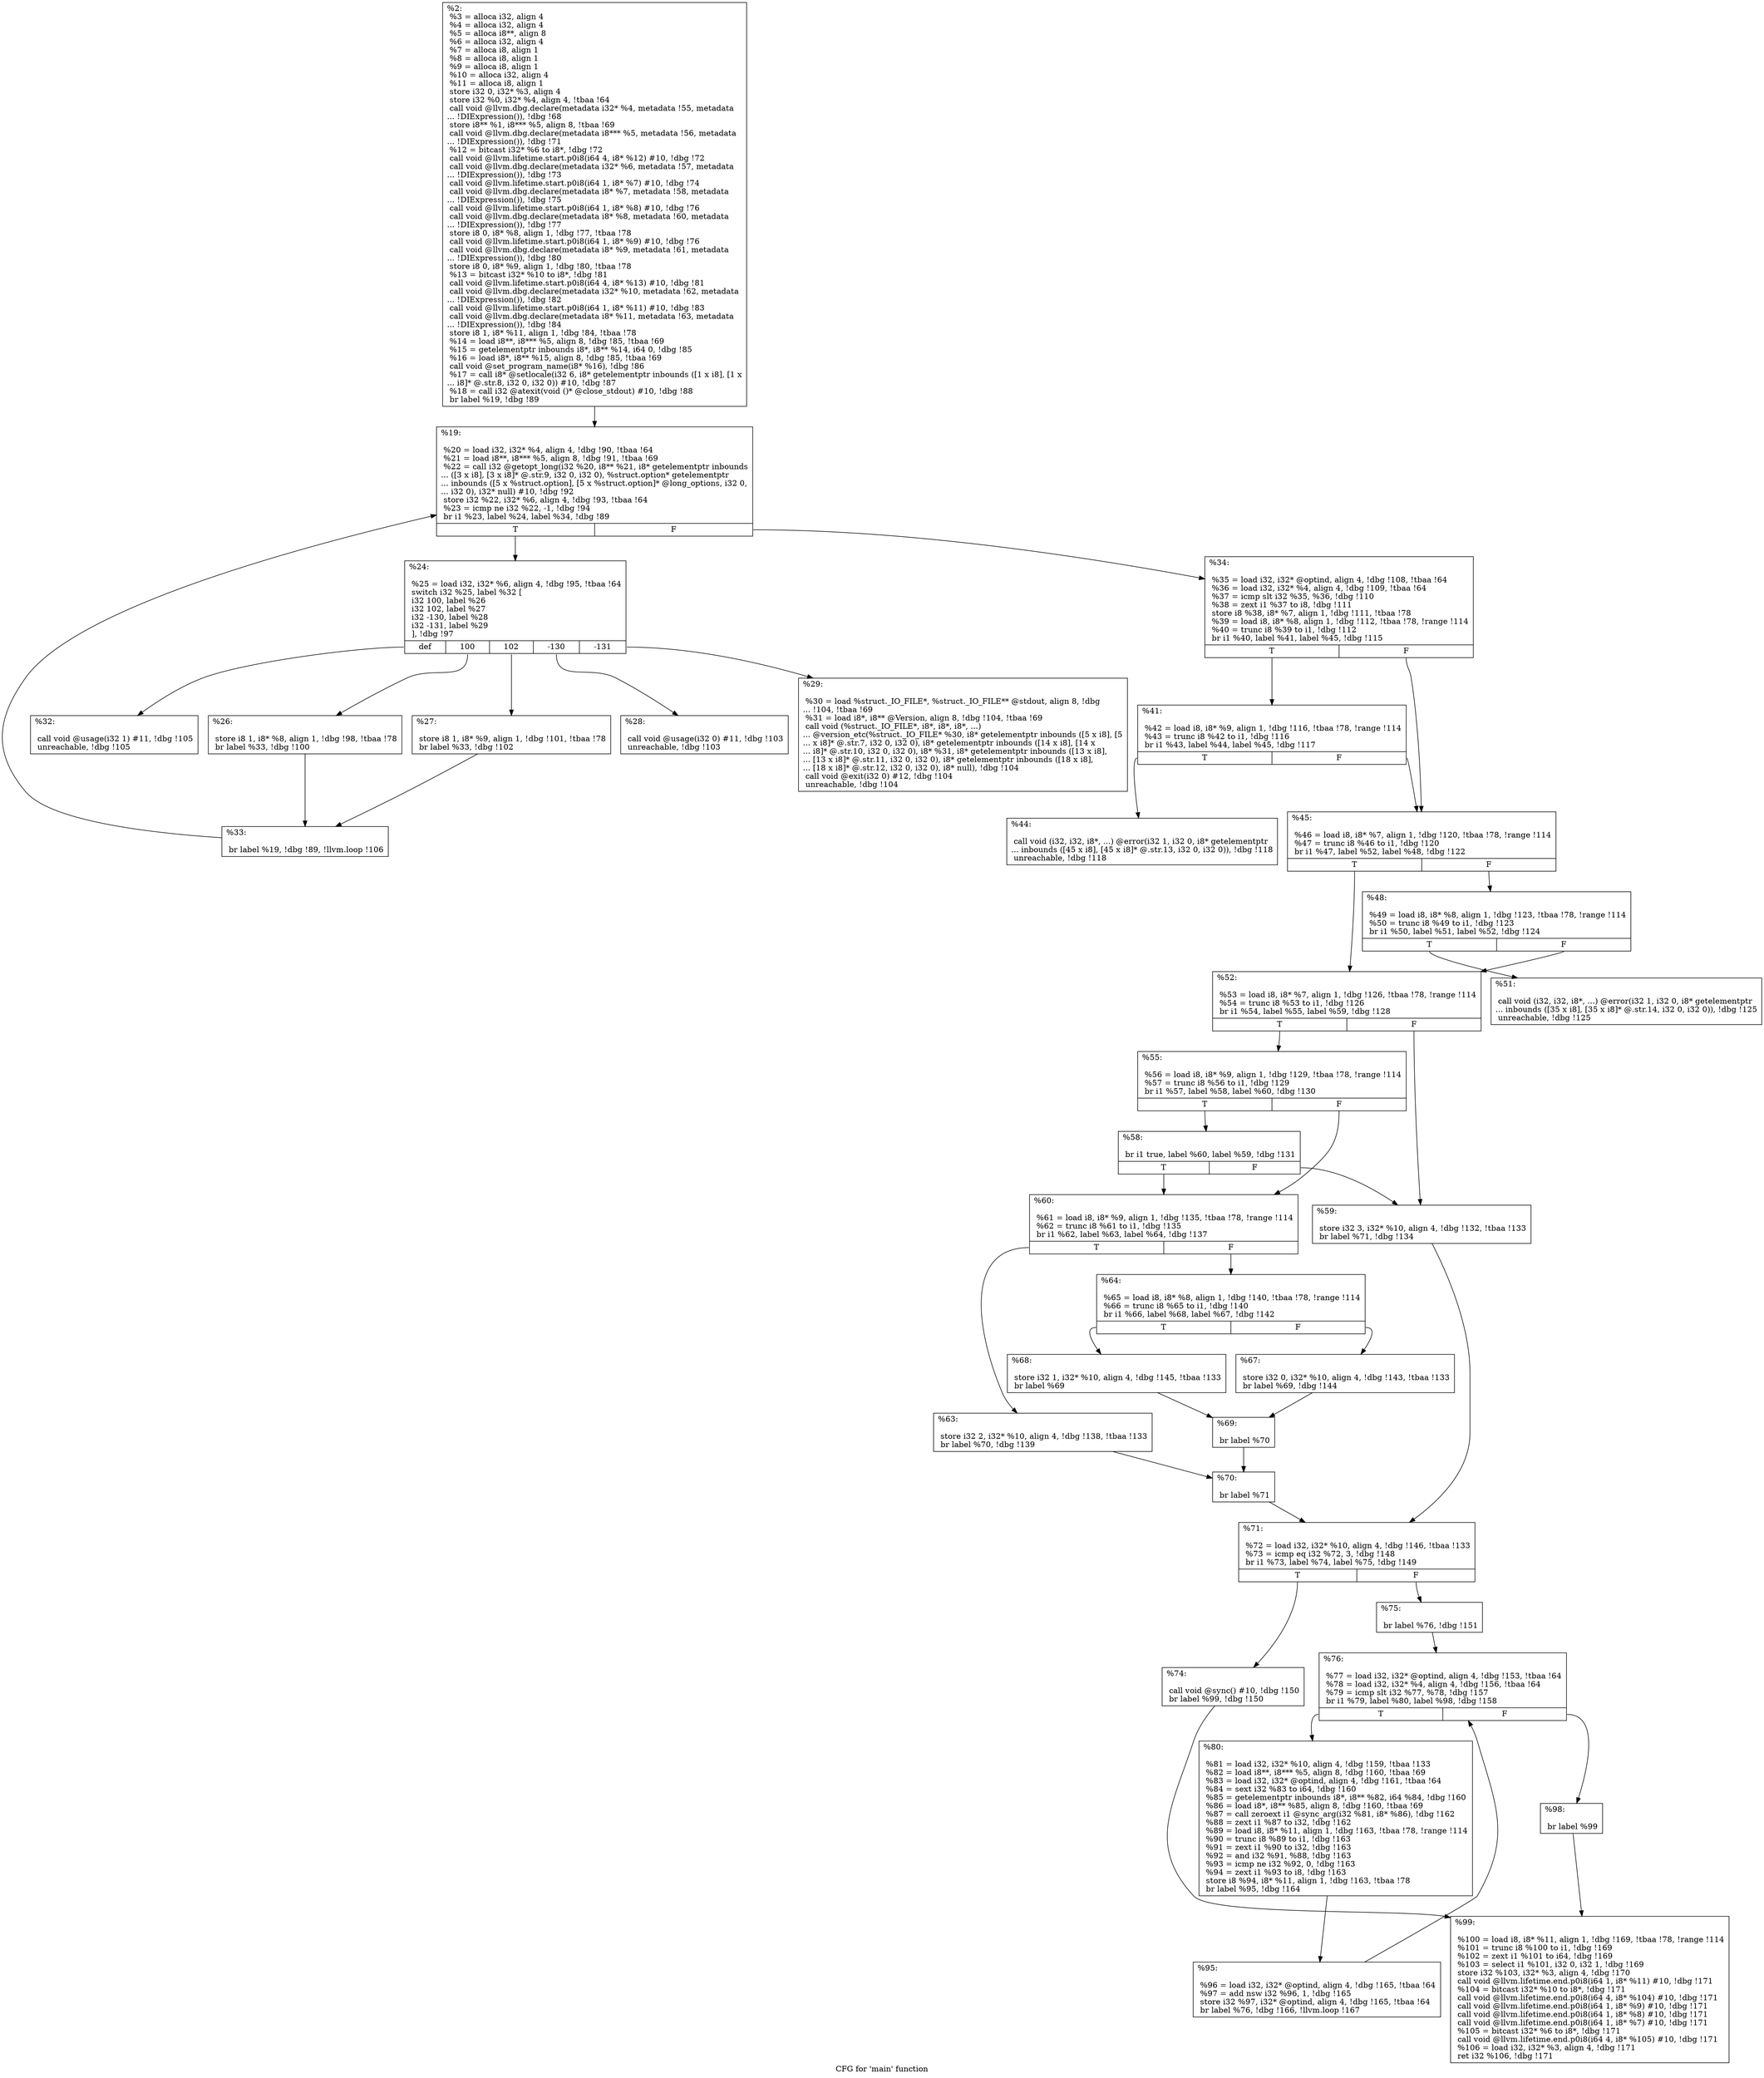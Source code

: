 digraph "CFG for 'main' function" {
	label="CFG for 'main' function";

	Node0x1f3e1e0 [shape=record,label="{%2:\l  %3 = alloca i32, align 4\l  %4 = alloca i32, align 4\l  %5 = alloca i8**, align 8\l  %6 = alloca i32, align 4\l  %7 = alloca i8, align 1\l  %8 = alloca i8, align 1\l  %9 = alloca i8, align 1\l  %10 = alloca i32, align 4\l  %11 = alloca i8, align 1\l  store i32 0, i32* %3, align 4\l  store i32 %0, i32* %4, align 4, !tbaa !64\l  call void @llvm.dbg.declare(metadata i32* %4, metadata !55, metadata\l... !DIExpression()), !dbg !68\l  store i8** %1, i8*** %5, align 8, !tbaa !69\l  call void @llvm.dbg.declare(metadata i8*** %5, metadata !56, metadata\l... !DIExpression()), !dbg !71\l  %12 = bitcast i32* %6 to i8*, !dbg !72\l  call void @llvm.lifetime.start.p0i8(i64 4, i8* %12) #10, !dbg !72\l  call void @llvm.dbg.declare(metadata i32* %6, metadata !57, metadata\l... !DIExpression()), !dbg !73\l  call void @llvm.lifetime.start.p0i8(i64 1, i8* %7) #10, !dbg !74\l  call void @llvm.dbg.declare(metadata i8* %7, metadata !58, metadata\l... !DIExpression()), !dbg !75\l  call void @llvm.lifetime.start.p0i8(i64 1, i8* %8) #10, !dbg !76\l  call void @llvm.dbg.declare(metadata i8* %8, metadata !60, metadata\l... !DIExpression()), !dbg !77\l  store i8 0, i8* %8, align 1, !dbg !77, !tbaa !78\l  call void @llvm.lifetime.start.p0i8(i64 1, i8* %9) #10, !dbg !76\l  call void @llvm.dbg.declare(metadata i8* %9, metadata !61, metadata\l... !DIExpression()), !dbg !80\l  store i8 0, i8* %9, align 1, !dbg !80, !tbaa !78\l  %13 = bitcast i32* %10 to i8*, !dbg !81\l  call void @llvm.lifetime.start.p0i8(i64 4, i8* %13) #10, !dbg !81\l  call void @llvm.dbg.declare(metadata i32* %10, metadata !62, metadata\l... !DIExpression()), !dbg !82\l  call void @llvm.lifetime.start.p0i8(i64 1, i8* %11) #10, !dbg !83\l  call void @llvm.dbg.declare(metadata i8* %11, metadata !63, metadata\l... !DIExpression()), !dbg !84\l  store i8 1, i8* %11, align 1, !dbg !84, !tbaa !78\l  %14 = load i8**, i8*** %5, align 8, !dbg !85, !tbaa !69\l  %15 = getelementptr inbounds i8*, i8** %14, i64 0, !dbg !85\l  %16 = load i8*, i8** %15, align 8, !dbg !85, !tbaa !69\l  call void @set_program_name(i8* %16), !dbg !86\l  %17 = call i8* @setlocale(i32 6, i8* getelementptr inbounds ([1 x i8], [1 x\l... i8]* @.str.8, i32 0, i32 0)) #10, !dbg !87\l  %18 = call i32 @atexit(void ()* @close_stdout) #10, !dbg !88\l  br label %19, !dbg !89\l}"];
	Node0x1f3e1e0 -> Node0x1f3e230;
	Node0x1f3e230 [shape=record,label="{%19:\l\l  %20 = load i32, i32* %4, align 4, !dbg !90, !tbaa !64\l  %21 = load i8**, i8*** %5, align 8, !dbg !91, !tbaa !69\l  %22 = call i32 @getopt_long(i32 %20, i8** %21, i8* getelementptr inbounds\l... ([3 x i8], [3 x i8]* @.str.9, i32 0, i32 0), %struct.option* getelementptr\l... inbounds ([5 x %struct.option], [5 x %struct.option]* @long_options, i32 0,\l... i32 0), i32* null) #10, !dbg !92\l  store i32 %22, i32* %6, align 4, !dbg !93, !tbaa !64\l  %23 = icmp ne i32 %22, -1, !dbg !94\l  br i1 %23, label %24, label %34, !dbg !89\l|{<s0>T|<s1>F}}"];
	Node0x1f3e230:s0 -> Node0x1f3e280;
	Node0x1f3e230:s1 -> Node0x1f3e4b0;
	Node0x1f3e280 [shape=record,label="{%24:\l\l  %25 = load i32, i32* %6, align 4, !dbg !95, !tbaa !64\l  switch i32 %25, label %32 [\l    i32 100, label %26\l    i32 102, label %27\l    i32 -130, label %28\l    i32 -131, label %29\l  ], !dbg !97\l|{<s0>def|<s1>100|<s2>102|<s3>-130|<s4>-131}}"];
	Node0x1f3e280:s0 -> Node0x1f3e410;
	Node0x1f3e280:s1 -> Node0x1f3e2d0;
	Node0x1f3e280:s2 -> Node0x1f3e320;
	Node0x1f3e280:s3 -> Node0x1f3e370;
	Node0x1f3e280:s4 -> Node0x1f3e3c0;
	Node0x1f3e2d0 [shape=record,label="{%26:\l\l  store i8 1, i8* %8, align 1, !dbg !98, !tbaa !78\l  br label %33, !dbg !100\l}"];
	Node0x1f3e2d0 -> Node0x1f3e460;
	Node0x1f3e320 [shape=record,label="{%27:\l\l  store i8 1, i8* %9, align 1, !dbg !101, !tbaa !78\l  br label %33, !dbg !102\l}"];
	Node0x1f3e320 -> Node0x1f3e460;
	Node0x1f3e370 [shape=record,label="{%28:\l\l  call void @usage(i32 0) #11, !dbg !103\l  unreachable, !dbg !103\l}"];
	Node0x1f3e3c0 [shape=record,label="{%29:\l\l  %30 = load %struct._IO_FILE*, %struct._IO_FILE** @stdout, align 8, !dbg\l... !104, !tbaa !69\l  %31 = load i8*, i8** @Version, align 8, !dbg !104, !tbaa !69\l  call void (%struct._IO_FILE*, i8*, i8*, i8*, ...)\l... @version_etc(%struct._IO_FILE* %30, i8* getelementptr inbounds ([5 x i8], [5\l... x i8]* @.str.7, i32 0, i32 0), i8* getelementptr inbounds ([14 x i8], [14 x\l... i8]* @.str.10, i32 0, i32 0), i8* %31, i8* getelementptr inbounds ([13 x i8],\l... [13 x i8]* @.str.11, i32 0, i32 0), i8* getelementptr inbounds ([18 x i8],\l... [18 x i8]* @.str.12, i32 0, i32 0), i8* null), !dbg !104\l  call void @exit(i32 0) #12, !dbg !104\l  unreachable, !dbg !104\l}"];
	Node0x1f3e410 [shape=record,label="{%32:\l\l  call void @usage(i32 1) #11, !dbg !105\l  unreachable, !dbg !105\l}"];
	Node0x1f3e460 [shape=record,label="{%33:\l\l  br label %19, !dbg !89, !llvm.loop !106\l}"];
	Node0x1f3e460 -> Node0x1f3e230;
	Node0x1f3e4b0 [shape=record,label="{%34:\l\l  %35 = load i32, i32* @optind, align 4, !dbg !108, !tbaa !64\l  %36 = load i32, i32* %4, align 4, !dbg !109, !tbaa !64\l  %37 = icmp slt i32 %35, %36, !dbg !110\l  %38 = zext i1 %37 to i8, !dbg !111\l  store i8 %38, i8* %7, align 1, !dbg !111, !tbaa !78\l  %39 = load i8, i8* %8, align 1, !dbg !112, !tbaa !78, !range !114\l  %40 = trunc i8 %39 to i1, !dbg !112\l  br i1 %40, label %41, label %45, !dbg !115\l|{<s0>T|<s1>F}}"];
	Node0x1f3e4b0:s0 -> Node0x1f3e500;
	Node0x1f3e4b0:s1 -> Node0x1f3e5a0;
	Node0x1f3e500 [shape=record,label="{%41:\l\l  %42 = load i8, i8* %9, align 1, !dbg !116, !tbaa !78, !range !114\l  %43 = trunc i8 %42 to i1, !dbg !116\l  br i1 %43, label %44, label %45, !dbg !117\l|{<s0>T|<s1>F}}"];
	Node0x1f3e500:s0 -> Node0x1f3e550;
	Node0x1f3e500:s1 -> Node0x1f3e5a0;
	Node0x1f3e550 [shape=record,label="{%44:\l\l  call void (i32, i32, i8*, ...) @error(i32 1, i32 0, i8* getelementptr\l... inbounds ([45 x i8], [45 x i8]* @.str.13, i32 0, i32 0)), !dbg !118\l  unreachable, !dbg !118\l}"];
	Node0x1f3e5a0 [shape=record,label="{%45:\l\l  %46 = load i8, i8* %7, align 1, !dbg !120, !tbaa !78, !range !114\l  %47 = trunc i8 %46 to i1, !dbg !120\l  br i1 %47, label %52, label %48, !dbg !122\l|{<s0>T|<s1>F}}"];
	Node0x1f3e5a0:s0 -> Node0x1f3e690;
	Node0x1f3e5a0:s1 -> Node0x1f3e5f0;
	Node0x1f3e5f0 [shape=record,label="{%48:\l\l  %49 = load i8, i8* %8, align 1, !dbg !123, !tbaa !78, !range !114\l  %50 = trunc i8 %49 to i1, !dbg !123\l  br i1 %50, label %51, label %52, !dbg !124\l|{<s0>T|<s1>F}}"];
	Node0x1f3e5f0:s0 -> Node0x1f3e640;
	Node0x1f3e5f0:s1 -> Node0x1f3e690;
	Node0x1f3e640 [shape=record,label="{%51:\l\l  call void (i32, i32, i8*, ...) @error(i32 1, i32 0, i8* getelementptr\l... inbounds ([35 x i8], [35 x i8]* @.str.14, i32 0, i32 0)), !dbg !125\l  unreachable, !dbg !125\l}"];
	Node0x1f3e690 [shape=record,label="{%52:\l\l  %53 = load i8, i8* %7, align 1, !dbg !126, !tbaa !78, !range !114\l  %54 = trunc i8 %53 to i1, !dbg !126\l  br i1 %54, label %55, label %59, !dbg !128\l|{<s0>T|<s1>F}}"];
	Node0x1f3e690:s0 -> Node0x1f3e6e0;
	Node0x1f3e690:s1 -> Node0x1f3e780;
	Node0x1f3e6e0 [shape=record,label="{%55:\l\l  %56 = load i8, i8* %9, align 1, !dbg !129, !tbaa !78, !range !114\l  %57 = trunc i8 %56 to i1, !dbg !129\l  br i1 %57, label %58, label %60, !dbg !130\l|{<s0>T|<s1>F}}"];
	Node0x1f3e6e0:s0 -> Node0x1f3e730;
	Node0x1f3e6e0:s1 -> Node0x1f3e7d0;
	Node0x1f3e730 [shape=record,label="{%58:\l\l  br i1 true, label %60, label %59, !dbg !131\l|{<s0>T|<s1>F}}"];
	Node0x1f3e730:s0 -> Node0x1f3e7d0;
	Node0x1f3e730:s1 -> Node0x1f3e780;
	Node0x1f3e780 [shape=record,label="{%59:\l\l  store i32 3, i32* %10, align 4, !dbg !132, !tbaa !133\l  br label %71, !dbg !134\l}"];
	Node0x1f3e780 -> Node0x1f3ea00;
	Node0x1f3e7d0 [shape=record,label="{%60:\l\l  %61 = load i8, i8* %9, align 1, !dbg !135, !tbaa !78, !range !114\l  %62 = trunc i8 %61 to i1, !dbg !135\l  br i1 %62, label %63, label %64, !dbg !137\l|{<s0>T|<s1>F}}"];
	Node0x1f3e7d0:s0 -> Node0x1f3e820;
	Node0x1f3e7d0:s1 -> Node0x1f3e870;
	Node0x1f3e820 [shape=record,label="{%63:\l\l  store i32 2, i32* %10, align 4, !dbg !138, !tbaa !133\l  br label %70, !dbg !139\l}"];
	Node0x1f3e820 -> Node0x1f3e9b0;
	Node0x1f3e870 [shape=record,label="{%64:\l\l  %65 = load i8, i8* %8, align 1, !dbg !140, !tbaa !78, !range !114\l  %66 = trunc i8 %65 to i1, !dbg !140\l  br i1 %66, label %68, label %67, !dbg !142\l|{<s0>T|<s1>F}}"];
	Node0x1f3e870:s0 -> Node0x1f3e910;
	Node0x1f3e870:s1 -> Node0x1f3e8c0;
	Node0x1f3e8c0 [shape=record,label="{%67:\l\l  store i32 0, i32* %10, align 4, !dbg !143, !tbaa !133\l  br label %69, !dbg !144\l}"];
	Node0x1f3e8c0 -> Node0x1f3e960;
	Node0x1f3e910 [shape=record,label="{%68:\l\l  store i32 1, i32* %10, align 4, !dbg !145, !tbaa !133\l  br label %69\l}"];
	Node0x1f3e910 -> Node0x1f3e960;
	Node0x1f3e960 [shape=record,label="{%69:\l\l  br label %70\l}"];
	Node0x1f3e960 -> Node0x1f3e9b0;
	Node0x1f3e9b0 [shape=record,label="{%70:\l\l  br label %71\l}"];
	Node0x1f3e9b0 -> Node0x1f3ea00;
	Node0x1f3ea00 [shape=record,label="{%71:\l\l  %72 = load i32, i32* %10, align 4, !dbg !146, !tbaa !133\l  %73 = icmp eq i32 %72, 3, !dbg !148\l  br i1 %73, label %74, label %75, !dbg !149\l|{<s0>T|<s1>F}}"];
	Node0x1f3ea00:s0 -> Node0x1f3ea50;
	Node0x1f3ea00:s1 -> Node0x1f3eaa0;
	Node0x1f3ea50 [shape=record,label="{%74:\l\l  call void @sync() #10, !dbg !150\l  br label %99, !dbg !150\l}"];
	Node0x1f3ea50 -> Node0x1f3ec30;
	Node0x1f3eaa0 [shape=record,label="{%75:\l\l  br label %76, !dbg !151\l}"];
	Node0x1f3eaa0 -> Node0x1f3eaf0;
	Node0x1f3eaf0 [shape=record,label="{%76:\l\l  %77 = load i32, i32* @optind, align 4, !dbg !153, !tbaa !64\l  %78 = load i32, i32* %4, align 4, !dbg !156, !tbaa !64\l  %79 = icmp slt i32 %77, %78, !dbg !157\l  br i1 %79, label %80, label %98, !dbg !158\l|{<s0>T|<s1>F}}"];
	Node0x1f3eaf0:s0 -> Node0x1f3eb40;
	Node0x1f3eaf0:s1 -> Node0x1f3ebe0;
	Node0x1f3eb40 [shape=record,label="{%80:\l\l  %81 = load i32, i32* %10, align 4, !dbg !159, !tbaa !133\l  %82 = load i8**, i8*** %5, align 8, !dbg !160, !tbaa !69\l  %83 = load i32, i32* @optind, align 4, !dbg !161, !tbaa !64\l  %84 = sext i32 %83 to i64, !dbg !160\l  %85 = getelementptr inbounds i8*, i8** %82, i64 %84, !dbg !160\l  %86 = load i8*, i8** %85, align 8, !dbg !160, !tbaa !69\l  %87 = call zeroext i1 @sync_arg(i32 %81, i8* %86), !dbg !162\l  %88 = zext i1 %87 to i32, !dbg !162\l  %89 = load i8, i8* %11, align 1, !dbg !163, !tbaa !78, !range !114\l  %90 = trunc i8 %89 to i1, !dbg !163\l  %91 = zext i1 %90 to i32, !dbg !163\l  %92 = and i32 %91, %88, !dbg !163\l  %93 = icmp ne i32 %92, 0, !dbg !163\l  %94 = zext i1 %93 to i8, !dbg !163\l  store i8 %94, i8* %11, align 1, !dbg !163, !tbaa !78\l  br label %95, !dbg !164\l}"];
	Node0x1f3eb40 -> Node0x1f3eb90;
	Node0x1f3eb90 [shape=record,label="{%95:\l\l  %96 = load i32, i32* @optind, align 4, !dbg !165, !tbaa !64\l  %97 = add nsw i32 %96, 1, !dbg !165\l  store i32 %97, i32* @optind, align 4, !dbg !165, !tbaa !64\l  br label %76, !dbg !166, !llvm.loop !167\l}"];
	Node0x1f3eb90 -> Node0x1f3eaf0;
	Node0x1f3ebe0 [shape=record,label="{%98:\l\l  br label %99\l}"];
	Node0x1f3ebe0 -> Node0x1f3ec30;
	Node0x1f3ec30 [shape=record,label="{%99:\l\l  %100 = load i8, i8* %11, align 1, !dbg !169, !tbaa !78, !range !114\l  %101 = trunc i8 %100 to i1, !dbg !169\l  %102 = zext i1 %101 to i64, !dbg !169\l  %103 = select i1 %101, i32 0, i32 1, !dbg !169\l  store i32 %103, i32* %3, align 4, !dbg !170\l  call void @llvm.lifetime.end.p0i8(i64 1, i8* %11) #10, !dbg !171\l  %104 = bitcast i32* %10 to i8*, !dbg !171\l  call void @llvm.lifetime.end.p0i8(i64 4, i8* %104) #10, !dbg !171\l  call void @llvm.lifetime.end.p0i8(i64 1, i8* %9) #10, !dbg !171\l  call void @llvm.lifetime.end.p0i8(i64 1, i8* %8) #10, !dbg !171\l  call void @llvm.lifetime.end.p0i8(i64 1, i8* %7) #10, !dbg !171\l  %105 = bitcast i32* %6 to i8*, !dbg !171\l  call void @llvm.lifetime.end.p0i8(i64 4, i8* %105) #10, !dbg !171\l  %106 = load i32, i32* %3, align 4, !dbg !171\l  ret i32 %106, !dbg !171\l}"];
}
